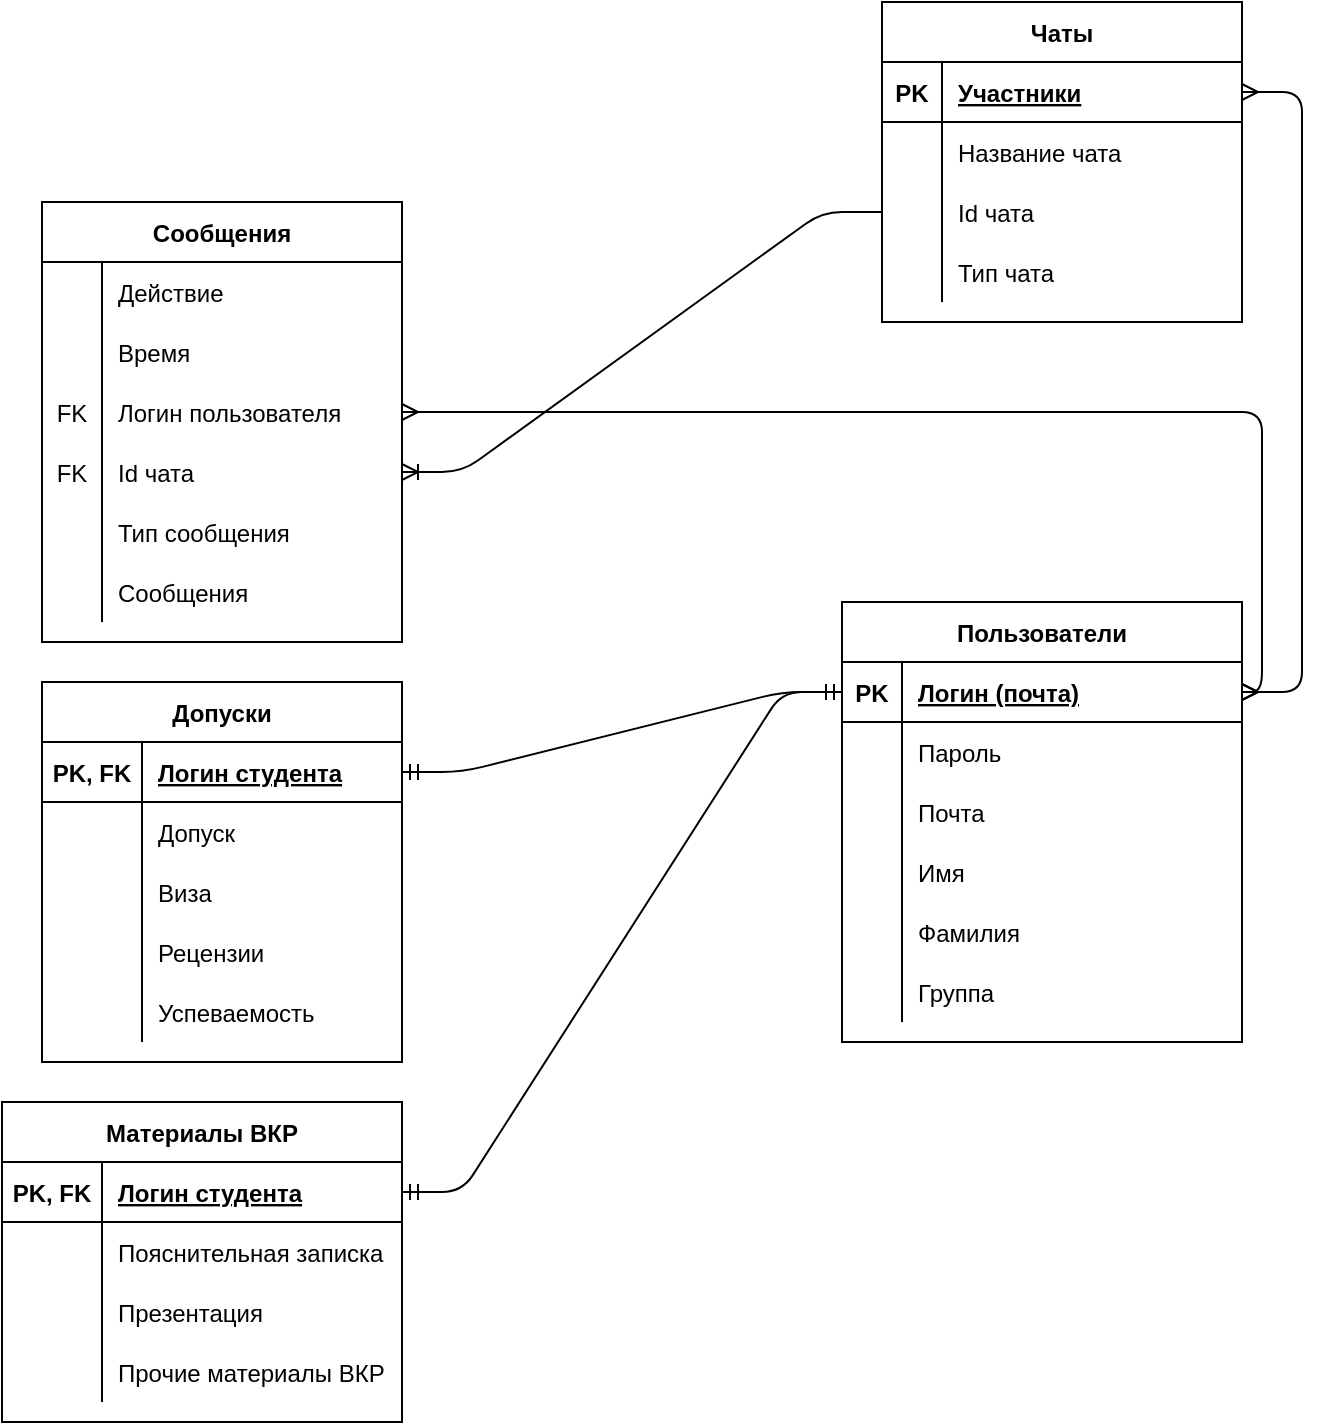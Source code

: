 <mxfile version="14.6.0" type="device"><diagram id="7EEbji_qr2f5qsuteDoy" name="Page-1"><mxGraphModel dx="2062" dy="1164" grid="1" gridSize="10" guides="1" tooltips="1" connect="1" arrows="1" fold="1" page="1" pageScale="1" pageWidth="850" pageHeight="1100" math="0" shadow="0"><root><mxCell id="0"/><mxCell id="1" parent="0"/><mxCell id="4UiB0y3oNtIvPGOKWt1H-1" value="Чаты" style="shape=table;startSize=30;container=1;collapsible=1;childLayout=tableLayout;fixedRows=1;rowLines=0;fontStyle=1;align=center;resizeLast=1;" vertex="1" parent="1"><mxGeometry x="500" y="160" width="180" height="160" as="geometry"/></mxCell><mxCell id="4UiB0y3oNtIvPGOKWt1H-2" value="" style="shape=partialRectangle;collapsible=0;dropTarget=0;pointerEvents=0;fillColor=none;top=0;left=0;bottom=1;right=0;points=[[0,0.5],[1,0.5]];portConstraint=eastwest;" vertex="1" parent="4UiB0y3oNtIvPGOKWt1H-1"><mxGeometry y="30" width="180" height="30" as="geometry"/></mxCell><mxCell id="4UiB0y3oNtIvPGOKWt1H-3" value="PK" style="shape=partialRectangle;connectable=0;fillColor=none;top=0;left=0;bottom=0;right=0;fontStyle=1;overflow=hidden;" vertex="1" parent="4UiB0y3oNtIvPGOKWt1H-2"><mxGeometry width="30" height="30" as="geometry"/></mxCell><mxCell id="4UiB0y3oNtIvPGOKWt1H-4" value="Участники" style="shape=partialRectangle;connectable=0;fillColor=none;top=0;left=0;bottom=0;right=0;align=left;spacingLeft=6;fontStyle=5;overflow=hidden;" vertex="1" parent="4UiB0y3oNtIvPGOKWt1H-2"><mxGeometry x="30" width="150" height="30" as="geometry"/></mxCell><mxCell id="4UiB0y3oNtIvPGOKWt1H-5" value="" style="shape=partialRectangle;collapsible=0;dropTarget=0;pointerEvents=0;fillColor=none;top=0;left=0;bottom=0;right=0;points=[[0,0.5],[1,0.5]];portConstraint=eastwest;" vertex="1" parent="4UiB0y3oNtIvPGOKWt1H-1"><mxGeometry y="60" width="180" height="30" as="geometry"/></mxCell><mxCell id="4UiB0y3oNtIvPGOKWt1H-6" value="" style="shape=partialRectangle;connectable=0;fillColor=none;top=0;left=0;bottom=0;right=0;editable=1;overflow=hidden;" vertex="1" parent="4UiB0y3oNtIvPGOKWt1H-5"><mxGeometry width="30" height="30" as="geometry"/></mxCell><mxCell id="4UiB0y3oNtIvPGOKWt1H-7" value="Название чата" style="shape=partialRectangle;connectable=0;fillColor=none;top=0;left=0;bottom=0;right=0;align=left;spacingLeft=6;overflow=hidden;" vertex="1" parent="4UiB0y3oNtIvPGOKWt1H-5"><mxGeometry x="30" width="150" height="30" as="geometry"/></mxCell><mxCell id="4UiB0y3oNtIvPGOKWt1H-8" value="" style="shape=partialRectangle;collapsible=0;dropTarget=0;pointerEvents=0;fillColor=none;top=0;left=0;bottom=0;right=0;points=[[0,0.5],[1,0.5]];portConstraint=eastwest;" vertex="1" parent="4UiB0y3oNtIvPGOKWt1H-1"><mxGeometry y="90" width="180" height="30" as="geometry"/></mxCell><mxCell id="4UiB0y3oNtIvPGOKWt1H-9" value="" style="shape=partialRectangle;connectable=0;fillColor=none;top=0;left=0;bottom=0;right=0;editable=1;overflow=hidden;" vertex="1" parent="4UiB0y3oNtIvPGOKWt1H-8"><mxGeometry width="30" height="30" as="geometry"/></mxCell><mxCell id="4UiB0y3oNtIvPGOKWt1H-10" value="Id чата" style="shape=partialRectangle;connectable=0;fillColor=none;top=0;left=0;bottom=0;right=0;align=left;spacingLeft=6;overflow=hidden;" vertex="1" parent="4UiB0y3oNtIvPGOKWt1H-8"><mxGeometry x="30" width="150" height="30" as="geometry"/></mxCell><mxCell id="4UiB0y3oNtIvPGOKWt1H-11" value="" style="shape=partialRectangle;collapsible=0;dropTarget=0;pointerEvents=0;fillColor=none;top=0;left=0;bottom=0;right=0;points=[[0,0.5],[1,0.5]];portConstraint=eastwest;" vertex="1" parent="4UiB0y3oNtIvPGOKWt1H-1"><mxGeometry y="120" width="180" height="30" as="geometry"/></mxCell><mxCell id="4UiB0y3oNtIvPGOKWt1H-12" value="" style="shape=partialRectangle;connectable=0;fillColor=none;top=0;left=0;bottom=0;right=0;editable=1;overflow=hidden;" vertex="1" parent="4UiB0y3oNtIvPGOKWt1H-11"><mxGeometry width="30" height="30" as="geometry"/></mxCell><mxCell id="4UiB0y3oNtIvPGOKWt1H-13" value="Тип чата" style="shape=partialRectangle;connectable=0;fillColor=none;top=0;left=0;bottom=0;right=0;align=left;spacingLeft=6;overflow=hidden;" vertex="1" parent="4UiB0y3oNtIvPGOKWt1H-11"><mxGeometry x="30" width="150" height="30" as="geometry"/></mxCell><object label="Сообщения" id="4UiB0y3oNtIvPGOKWt1H-14"><mxCell style="shape=table;startSize=30;container=1;collapsible=1;childLayout=tableLayout;fixedRows=1;rowLines=0;fontStyle=1;align=center;resizeLast=1;" vertex="1" parent="1"><mxGeometry x="80" y="260" width="180" height="220" as="geometry"><mxRectangle x="390" y="240" width="100" height="30" as="alternateBounds"/></mxGeometry></mxCell></object><mxCell id="4UiB0y3oNtIvPGOKWt1H-18" value="" style="shape=partialRectangle;collapsible=0;dropTarget=0;pointerEvents=0;fillColor=none;top=0;left=0;bottom=0;right=0;points=[[0,0.5],[1,0.5]];portConstraint=eastwest;" vertex="1" parent="4UiB0y3oNtIvPGOKWt1H-14"><mxGeometry y="30" width="180" height="30" as="geometry"/></mxCell><mxCell id="4UiB0y3oNtIvPGOKWt1H-19" value="" style="shape=partialRectangle;connectable=0;fillColor=none;top=0;left=0;bottom=0;right=0;editable=1;overflow=hidden;" vertex="1" parent="4UiB0y3oNtIvPGOKWt1H-18"><mxGeometry width="30" height="30" as="geometry"/></mxCell><mxCell id="4UiB0y3oNtIvPGOKWt1H-20" value="Действие" style="shape=partialRectangle;connectable=0;fillColor=none;top=0;left=0;bottom=0;right=0;align=left;spacingLeft=6;overflow=hidden;" vertex="1" parent="4UiB0y3oNtIvPGOKWt1H-18"><mxGeometry x="30" width="150" height="30" as="geometry"/></mxCell><mxCell id="4UiB0y3oNtIvPGOKWt1H-21" value="" style="shape=partialRectangle;collapsible=0;dropTarget=0;pointerEvents=0;fillColor=none;top=0;left=0;bottom=0;right=0;points=[[0,0.5],[1,0.5]];portConstraint=eastwest;" vertex="1" parent="4UiB0y3oNtIvPGOKWt1H-14"><mxGeometry y="60" width="180" height="30" as="geometry"/></mxCell><mxCell id="4UiB0y3oNtIvPGOKWt1H-22" value="" style="shape=partialRectangle;connectable=0;fillColor=none;top=0;left=0;bottom=0;right=0;editable=1;overflow=hidden;" vertex="1" parent="4UiB0y3oNtIvPGOKWt1H-21"><mxGeometry width="30" height="30" as="geometry"/></mxCell><mxCell id="4UiB0y3oNtIvPGOKWt1H-23" value="Время" style="shape=partialRectangle;connectable=0;fillColor=none;top=0;left=0;bottom=0;right=0;align=left;spacingLeft=6;overflow=hidden;" vertex="1" parent="4UiB0y3oNtIvPGOKWt1H-21"><mxGeometry x="30" width="150" height="30" as="geometry"/></mxCell><mxCell id="4UiB0y3oNtIvPGOKWt1H-24" value="" style="shape=partialRectangle;collapsible=0;dropTarget=0;pointerEvents=0;fillColor=none;top=0;left=0;bottom=0;right=0;points=[[0,0.5],[1,0.5]];portConstraint=eastwest;" vertex="1" parent="4UiB0y3oNtIvPGOKWt1H-14"><mxGeometry y="90" width="180" height="30" as="geometry"/></mxCell><mxCell id="4UiB0y3oNtIvPGOKWt1H-25" value="FK" style="shape=partialRectangle;connectable=0;fillColor=none;top=0;left=0;bottom=0;right=0;editable=1;overflow=hidden;" vertex="1" parent="4UiB0y3oNtIvPGOKWt1H-24"><mxGeometry width="30" height="30" as="geometry"/></mxCell><mxCell id="4UiB0y3oNtIvPGOKWt1H-26" value="Логин пользователя" style="shape=partialRectangle;connectable=0;fillColor=none;top=0;left=0;bottom=0;right=0;align=left;spacingLeft=6;overflow=hidden;" vertex="1" parent="4UiB0y3oNtIvPGOKWt1H-24"><mxGeometry x="30" width="150" height="30" as="geometry"/></mxCell><mxCell id="4UiB0y3oNtIvPGOKWt1H-34" style="shape=partialRectangle;collapsible=0;dropTarget=0;pointerEvents=0;fillColor=none;top=0;left=0;bottom=0;right=0;points=[[0,0.5],[1,0.5]];portConstraint=eastwest;" vertex="1" parent="4UiB0y3oNtIvPGOKWt1H-14"><mxGeometry y="120" width="180" height="30" as="geometry"/></mxCell><mxCell id="4UiB0y3oNtIvPGOKWt1H-35" value="FK" style="shape=partialRectangle;connectable=0;fillColor=none;top=0;left=0;bottom=0;right=0;editable=1;overflow=hidden;" vertex="1" parent="4UiB0y3oNtIvPGOKWt1H-34"><mxGeometry width="30" height="30" as="geometry"/></mxCell><mxCell id="4UiB0y3oNtIvPGOKWt1H-36" value="Id чата" style="shape=partialRectangle;connectable=0;fillColor=none;top=0;left=0;bottom=0;right=0;align=left;spacingLeft=6;overflow=hidden;" vertex="1" parent="4UiB0y3oNtIvPGOKWt1H-34"><mxGeometry x="30" width="150" height="30" as="geometry"/></mxCell><mxCell id="4UiB0y3oNtIvPGOKWt1H-37" style="shape=partialRectangle;collapsible=0;dropTarget=0;pointerEvents=0;fillColor=none;top=0;left=0;bottom=0;right=0;points=[[0,0.5],[1,0.5]];portConstraint=eastwest;" vertex="1" parent="4UiB0y3oNtIvPGOKWt1H-14"><mxGeometry y="150" width="180" height="30" as="geometry"/></mxCell><mxCell id="4UiB0y3oNtIvPGOKWt1H-38" style="shape=partialRectangle;connectable=0;fillColor=none;top=0;left=0;bottom=0;right=0;editable=1;overflow=hidden;" vertex="1" parent="4UiB0y3oNtIvPGOKWt1H-37"><mxGeometry width="30" height="30" as="geometry"/></mxCell><mxCell id="4UiB0y3oNtIvPGOKWt1H-39" value="Тип сообщения" style="shape=partialRectangle;connectable=0;fillColor=none;top=0;left=0;bottom=0;right=0;align=left;spacingLeft=6;overflow=hidden;" vertex="1" parent="4UiB0y3oNtIvPGOKWt1H-37"><mxGeometry x="30" width="150" height="30" as="geometry"/></mxCell><mxCell id="4UiB0y3oNtIvPGOKWt1H-40" style="shape=partialRectangle;collapsible=0;dropTarget=0;pointerEvents=0;fillColor=none;top=0;left=0;bottom=0;right=0;points=[[0,0.5],[1,0.5]];portConstraint=eastwest;" vertex="1" parent="4UiB0y3oNtIvPGOKWt1H-14"><mxGeometry y="180" width="180" height="30" as="geometry"/></mxCell><mxCell id="4UiB0y3oNtIvPGOKWt1H-41" style="shape=partialRectangle;connectable=0;fillColor=none;top=0;left=0;bottom=0;right=0;editable=1;overflow=hidden;" vertex="1" parent="4UiB0y3oNtIvPGOKWt1H-40"><mxGeometry width="30" height="30" as="geometry"/></mxCell><mxCell id="4UiB0y3oNtIvPGOKWt1H-42" value="Сообщения" style="shape=partialRectangle;connectable=0;fillColor=none;top=0;left=0;bottom=0;right=0;align=left;spacingLeft=6;overflow=hidden;" vertex="1" parent="4UiB0y3oNtIvPGOKWt1H-40"><mxGeometry x="30" width="150" height="30" as="geometry"/></mxCell><mxCell id="4UiB0y3oNtIvPGOKWt1H-43" value="Пользователи" style="shape=table;startSize=30;container=1;collapsible=1;childLayout=tableLayout;fixedRows=1;rowLines=0;fontStyle=1;align=center;resizeLast=1;strokeColor=#000000;fillColor=none;" vertex="1" parent="1"><mxGeometry x="480" y="460" width="200" height="220" as="geometry"/></mxCell><mxCell id="4UiB0y3oNtIvPGOKWt1H-44" value="" style="shape=partialRectangle;collapsible=0;dropTarget=0;pointerEvents=0;fillColor=none;top=0;left=0;bottom=1;right=0;points=[[0,0.5],[1,0.5]];portConstraint=eastwest;" vertex="1" parent="4UiB0y3oNtIvPGOKWt1H-43"><mxGeometry y="30" width="200" height="30" as="geometry"/></mxCell><mxCell id="4UiB0y3oNtIvPGOKWt1H-45" value="PK" style="shape=partialRectangle;connectable=0;fillColor=none;top=0;left=0;bottom=0;right=0;fontStyle=1;overflow=hidden;" vertex="1" parent="4UiB0y3oNtIvPGOKWt1H-44"><mxGeometry width="30" height="30" as="geometry"/></mxCell><mxCell id="4UiB0y3oNtIvPGOKWt1H-46" value="Логин (почта)" style="shape=partialRectangle;connectable=0;fillColor=none;top=0;left=0;bottom=0;right=0;align=left;spacingLeft=6;fontStyle=5;overflow=hidden;" vertex="1" parent="4UiB0y3oNtIvPGOKWt1H-44"><mxGeometry x="30" width="170" height="30" as="geometry"/></mxCell><mxCell id="4UiB0y3oNtIvPGOKWt1H-47" value="" style="shape=partialRectangle;collapsible=0;dropTarget=0;pointerEvents=0;fillColor=none;top=0;left=0;bottom=0;right=0;points=[[0,0.5],[1,0.5]];portConstraint=eastwest;" vertex="1" parent="4UiB0y3oNtIvPGOKWt1H-43"><mxGeometry y="60" width="200" height="30" as="geometry"/></mxCell><mxCell id="4UiB0y3oNtIvPGOKWt1H-48" value="" style="shape=partialRectangle;connectable=0;fillColor=none;top=0;left=0;bottom=0;right=0;editable=1;overflow=hidden;" vertex="1" parent="4UiB0y3oNtIvPGOKWt1H-47"><mxGeometry width="30" height="30" as="geometry"/></mxCell><mxCell id="4UiB0y3oNtIvPGOKWt1H-49" value="Пароль" style="shape=partialRectangle;connectable=0;fillColor=none;top=0;left=0;bottom=0;right=0;align=left;spacingLeft=6;overflow=hidden;" vertex="1" parent="4UiB0y3oNtIvPGOKWt1H-47"><mxGeometry x="30" width="170" height="30" as="geometry"/></mxCell><mxCell id="4UiB0y3oNtIvPGOKWt1H-50" value="" style="shape=partialRectangle;collapsible=0;dropTarget=0;pointerEvents=0;fillColor=none;top=0;left=0;bottom=0;right=0;points=[[0,0.5],[1,0.5]];portConstraint=eastwest;" vertex="1" parent="4UiB0y3oNtIvPGOKWt1H-43"><mxGeometry y="90" width="200" height="30" as="geometry"/></mxCell><mxCell id="4UiB0y3oNtIvPGOKWt1H-51" value="" style="shape=partialRectangle;connectable=0;fillColor=none;top=0;left=0;bottom=0;right=0;editable=1;overflow=hidden;" vertex="1" parent="4UiB0y3oNtIvPGOKWt1H-50"><mxGeometry width="30" height="30" as="geometry"/></mxCell><mxCell id="4UiB0y3oNtIvPGOKWt1H-52" value="Почта" style="shape=partialRectangle;connectable=0;fillColor=none;top=0;left=0;bottom=0;right=0;align=left;spacingLeft=6;overflow=hidden;" vertex="1" parent="4UiB0y3oNtIvPGOKWt1H-50"><mxGeometry x="30" width="170" height="30" as="geometry"/></mxCell><mxCell id="4UiB0y3oNtIvPGOKWt1H-53" value="" style="shape=partialRectangle;collapsible=0;dropTarget=0;pointerEvents=0;fillColor=none;top=0;left=0;bottom=0;right=0;points=[[0,0.5],[1,0.5]];portConstraint=eastwest;" vertex="1" parent="4UiB0y3oNtIvPGOKWt1H-43"><mxGeometry y="120" width="200" height="30" as="geometry"/></mxCell><mxCell id="4UiB0y3oNtIvPGOKWt1H-54" value="" style="shape=partialRectangle;connectable=0;fillColor=none;top=0;left=0;bottom=0;right=0;editable=1;overflow=hidden;" vertex="1" parent="4UiB0y3oNtIvPGOKWt1H-53"><mxGeometry width="30" height="30" as="geometry"/></mxCell><mxCell id="4UiB0y3oNtIvPGOKWt1H-55" value="Имя" style="shape=partialRectangle;connectable=0;fillColor=none;top=0;left=0;bottom=0;right=0;align=left;spacingLeft=6;overflow=hidden;" vertex="1" parent="4UiB0y3oNtIvPGOKWt1H-53"><mxGeometry x="30" width="170" height="30" as="geometry"/></mxCell><mxCell id="4UiB0y3oNtIvPGOKWt1H-56" style="shape=partialRectangle;collapsible=0;dropTarget=0;pointerEvents=0;fillColor=none;top=0;left=0;bottom=0;right=0;points=[[0,0.5],[1,0.5]];portConstraint=eastwest;" vertex="1" parent="4UiB0y3oNtIvPGOKWt1H-43"><mxGeometry y="150" width="200" height="30" as="geometry"/></mxCell><mxCell id="4UiB0y3oNtIvPGOKWt1H-57" style="shape=partialRectangle;connectable=0;fillColor=none;top=0;left=0;bottom=0;right=0;editable=1;overflow=hidden;" vertex="1" parent="4UiB0y3oNtIvPGOKWt1H-56"><mxGeometry width="30" height="30" as="geometry"/></mxCell><mxCell id="4UiB0y3oNtIvPGOKWt1H-58" value="Фамилия" style="shape=partialRectangle;connectable=0;fillColor=none;top=0;left=0;bottom=0;right=0;align=left;spacingLeft=6;overflow=hidden;" vertex="1" parent="4UiB0y3oNtIvPGOKWt1H-56"><mxGeometry x="30" width="170" height="30" as="geometry"/></mxCell><mxCell id="4UiB0y3oNtIvPGOKWt1H-59" style="shape=partialRectangle;collapsible=0;dropTarget=0;pointerEvents=0;fillColor=none;top=0;left=0;bottom=0;right=0;points=[[0,0.5],[1,0.5]];portConstraint=eastwest;" vertex="1" parent="4UiB0y3oNtIvPGOKWt1H-43"><mxGeometry y="180" width="200" height="30" as="geometry"/></mxCell><mxCell id="4UiB0y3oNtIvPGOKWt1H-60" style="shape=partialRectangle;connectable=0;fillColor=none;top=0;left=0;bottom=0;right=0;editable=1;overflow=hidden;" vertex="1" parent="4UiB0y3oNtIvPGOKWt1H-59"><mxGeometry width="30" height="30" as="geometry"/></mxCell><mxCell id="4UiB0y3oNtIvPGOKWt1H-61" value="Группа" style="shape=partialRectangle;connectable=0;fillColor=none;top=0;left=0;bottom=0;right=0;align=left;spacingLeft=6;overflow=hidden;" vertex="1" parent="4UiB0y3oNtIvPGOKWt1H-59"><mxGeometry x="30" width="170" height="30" as="geometry"/></mxCell><mxCell id="4UiB0y3oNtIvPGOKWt1H-75" value="Допуски" style="shape=table;startSize=30;container=1;collapsible=1;childLayout=tableLayout;fixedRows=1;rowLines=0;fontStyle=1;align=center;resizeLast=1;strokeColor=#000000;fillColor=none;" vertex="1" parent="1"><mxGeometry x="80" y="500" width="180" height="190" as="geometry"/></mxCell><mxCell id="4UiB0y3oNtIvPGOKWt1H-76" value="" style="shape=partialRectangle;collapsible=0;dropTarget=0;pointerEvents=0;fillColor=none;top=0;left=0;bottom=1;right=0;points=[[0,0.5],[1,0.5]];portConstraint=eastwest;" vertex="1" parent="4UiB0y3oNtIvPGOKWt1H-75"><mxGeometry y="30" width="180" height="30" as="geometry"/></mxCell><mxCell id="4UiB0y3oNtIvPGOKWt1H-77" value="PK, FK" style="shape=partialRectangle;connectable=0;fillColor=none;top=0;left=0;bottom=0;right=0;fontStyle=1;overflow=hidden;" vertex="1" parent="4UiB0y3oNtIvPGOKWt1H-76"><mxGeometry width="50" height="30" as="geometry"/></mxCell><mxCell id="4UiB0y3oNtIvPGOKWt1H-78" value="Логин студента" style="shape=partialRectangle;connectable=0;fillColor=none;top=0;left=0;bottom=0;right=0;align=left;spacingLeft=6;fontStyle=5;overflow=hidden;" vertex="1" parent="4UiB0y3oNtIvPGOKWt1H-76"><mxGeometry x="50" width="130" height="30" as="geometry"/></mxCell><mxCell id="4UiB0y3oNtIvPGOKWt1H-79" value="" style="shape=partialRectangle;collapsible=0;dropTarget=0;pointerEvents=0;fillColor=none;top=0;left=0;bottom=0;right=0;points=[[0,0.5],[1,0.5]];portConstraint=eastwest;" vertex="1" parent="4UiB0y3oNtIvPGOKWt1H-75"><mxGeometry y="60" width="180" height="30" as="geometry"/></mxCell><mxCell id="4UiB0y3oNtIvPGOKWt1H-80" value="" style="shape=partialRectangle;connectable=0;fillColor=none;top=0;left=0;bottom=0;right=0;editable=1;overflow=hidden;" vertex="1" parent="4UiB0y3oNtIvPGOKWt1H-79"><mxGeometry width="50" height="30" as="geometry"/></mxCell><mxCell id="4UiB0y3oNtIvPGOKWt1H-81" value="Допуск" style="shape=partialRectangle;connectable=0;fillColor=none;top=0;left=0;bottom=0;right=0;align=left;spacingLeft=6;overflow=hidden;" vertex="1" parent="4UiB0y3oNtIvPGOKWt1H-79"><mxGeometry x="50" width="130" height="30" as="geometry"/></mxCell><mxCell id="4UiB0y3oNtIvPGOKWt1H-82" value="" style="shape=partialRectangle;collapsible=0;dropTarget=0;pointerEvents=0;fillColor=none;top=0;left=0;bottom=0;right=0;points=[[0,0.5],[1,0.5]];portConstraint=eastwest;" vertex="1" parent="4UiB0y3oNtIvPGOKWt1H-75"><mxGeometry y="90" width="180" height="30" as="geometry"/></mxCell><mxCell id="4UiB0y3oNtIvPGOKWt1H-83" value="" style="shape=partialRectangle;connectable=0;fillColor=none;top=0;left=0;bottom=0;right=0;editable=1;overflow=hidden;" vertex="1" parent="4UiB0y3oNtIvPGOKWt1H-82"><mxGeometry width="50" height="30" as="geometry"/></mxCell><mxCell id="4UiB0y3oNtIvPGOKWt1H-84" value="Виза" style="shape=partialRectangle;connectable=0;fillColor=none;top=0;left=0;bottom=0;right=0;align=left;spacingLeft=6;overflow=hidden;" vertex="1" parent="4UiB0y3oNtIvPGOKWt1H-82"><mxGeometry x="50" width="130" height="30" as="geometry"/></mxCell><mxCell id="4UiB0y3oNtIvPGOKWt1H-85" value="" style="shape=partialRectangle;collapsible=0;dropTarget=0;pointerEvents=0;fillColor=none;top=0;left=0;bottom=0;right=0;points=[[0,0.5],[1,0.5]];portConstraint=eastwest;" vertex="1" parent="4UiB0y3oNtIvPGOKWt1H-75"><mxGeometry y="120" width="180" height="30" as="geometry"/></mxCell><mxCell id="4UiB0y3oNtIvPGOKWt1H-86" value="" style="shape=partialRectangle;connectable=0;fillColor=none;top=0;left=0;bottom=0;right=0;editable=1;overflow=hidden;" vertex="1" parent="4UiB0y3oNtIvPGOKWt1H-85"><mxGeometry width="50" height="30" as="geometry"/></mxCell><mxCell id="4UiB0y3oNtIvPGOKWt1H-87" value="Рецензии" style="shape=partialRectangle;connectable=0;fillColor=none;top=0;left=0;bottom=0;right=0;align=left;spacingLeft=6;overflow=hidden;" vertex="1" parent="4UiB0y3oNtIvPGOKWt1H-85"><mxGeometry x="50" width="130" height="30" as="geometry"/></mxCell><mxCell id="4UiB0y3oNtIvPGOKWt1H-88" style="shape=partialRectangle;collapsible=0;dropTarget=0;pointerEvents=0;fillColor=none;top=0;left=0;bottom=0;right=0;points=[[0,0.5],[1,0.5]];portConstraint=eastwest;" vertex="1" parent="4UiB0y3oNtIvPGOKWt1H-75"><mxGeometry y="150" width="180" height="30" as="geometry"/></mxCell><mxCell id="4UiB0y3oNtIvPGOKWt1H-89" style="shape=partialRectangle;connectable=0;fillColor=none;top=0;left=0;bottom=0;right=0;editable=1;overflow=hidden;" vertex="1" parent="4UiB0y3oNtIvPGOKWt1H-88"><mxGeometry width="50" height="30" as="geometry"/></mxCell><mxCell id="4UiB0y3oNtIvPGOKWt1H-90" value="Успеваемость" style="shape=partialRectangle;connectable=0;fillColor=none;top=0;left=0;bottom=0;right=0;align=left;spacingLeft=6;overflow=hidden;" vertex="1" parent="4UiB0y3oNtIvPGOKWt1H-88"><mxGeometry x="50" width="130" height="30" as="geometry"/></mxCell><mxCell id="4UiB0y3oNtIvPGOKWt1H-91" value="Материалы ВКР" style="shape=table;startSize=30;container=1;collapsible=1;childLayout=tableLayout;fixedRows=1;rowLines=0;fontStyle=1;align=center;resizeLast=1;strokeColor=#000000;fillColor=none;" vertex="1" parent="1"><mxGeometry x="60" y="710" width="200" height="160" as="geometry"/></mxCell><mxCell id="4UiB0y3oNtIvPGOKWt1H-92" value="" style="shape=partialRectangle;collapsible=0;dropTarget=0;pointerEvents=0;fillColor=none;top=0;left=0;bottom=1;right=0;points=[[0,0.5],[1,0.5]];portConstraint=eastwest;" vertex="1" parent="4UiB0y3oNtIvPGOKWt1H-91"><mxGeometry y="30" width="200" height="30" as="geometry"/></mxCell><mxCell id="4UiB0y3oNtIvPGOKWt1H-93" value="PK, FK" style="shape=partialRectangle;connectable=0;fillColor=none;top=0;left=0;bottom=0;right=0;fontStyle=1;overflow=hidden;" vertex="1" parent="4UiB0y3oNtIvPGOKWt1H-92"><mxGeometry width="50" height="30" as="geometry"/></mxCell><mxCell id="4UiB0y3oNtIvPGOKWt1H-94" value="Логин студента" style="shape=partialRectangle;connectable=0;fillColor=none;top=0;left=0;bottom=0;right=0;align=left;spacingLeft=6;fontStyle=5;overflow=hidden;" vertex="1" parent="4UiB0y3oNtIvPGOKWt1H-92"><mxGeometry x="50" width="150" height="30" as="geometry"/></mxCell><mxCell id="4UiB0y3oNtIvPGOKWt1H-95" value="" style="shape=partialRectangle;collapsible=0;dropTarget=0;pointerEvents=0;fillColor=none;top=0;left=0;bottom=0;right=0;points=[[0,0.5],[1,0.5]];portConstraint=eastwest;" vertex="1" parent="4UiB0y3oNtIvPGOKWt1H-91"><mxGeometry y="60" width="200" height="30" as="geometry"/></mxCell><mxCell id="4UiB0y3oNtIvPGOKWt1H-96" value="" style="shape=partialRectangle;connectable=0;fillColor=none;top=0;left=0;bottom=0;right=0;editable=1;overflow=hidden;" vertex="1" parent="4UiB0y3oNtIvPGOKWt1H-95"><mxGeometry width="50" height="30" as="geometry"/></mxCell><mxCell id="4UiB0y3oNtIvPGOKWt1H-97" value="Пояснительная записка" style="shape=partialRectangle;connectable=0;fillColor=none;top=0;left=0;bottom=0;right=0;align=left;spacingLeft=6;overflow=hidden;" vertex="1" parent="4UiB0y3oNtIvPGOKWt1H-95"><mxGeometry x="50" width="150" height="30" as="geometry"/></mxCell><mxCell id="4UiB0y3oNtIvPGOKWt1H-98" value="" style="shape=partialRectangle;collapsible=0;dropTarget=0;pointerEvents=0;fillColor=none;top=0;left=0;bottom=0;right=0;points=[[0,0.5],[1,0.5]];portConstraint=eastwest;" vertex="1" parent="4UiB0y3oNtIvPGOKWt1H-91"><mxGeometry y="90" width="200" height="30" as="geometry"/></mxCell><mxCell id="4UiB0y3oNtIvPGOKWt1H-99" value="" style="shape=partialRectangle;connectable=0;fillColor=none;top=0;left=0;bottom=0;right=0;editable=1;overflow=hidden;" vertex="1" parent="4UiB0y3oNtIvPGOKWt1H-98"><mxGeometry width="50" height="30" as="geometry"/></mxCell><mxCell id="4UiB0y3oNtIvPGOKWt1H-100" value="Презентация" style="shape=partialRectangle;connectable=0;fillColor=none;top=0;left=0;bottom=0;right=0;align=left;spacingLeft=6;overflow=hidden;" vertex="1" parent="4UiB0y3oNtIvPGOKWt1H-98"><mxGeometry x="50" width="150" height="30" as="geometry"/></mxCell><mxCell id="4UiB0y3oNtIvPGOKWt1H-101" value="" style="shape=partialRectangle;collapsible=0;dropTarget=0;pointerEvents=0;fillColor=none;top=0;left=0;bottom=0;right=0;points=[[0,0.5],[1,0.5]];portConstraint=eastwest;" vertex="1" parent="4UiB0y3oNtIvPGOKWt1H-91"><mxGeometry y="120" width="200" height="30" as="geometry"/></mxCell><mxCell id="4UiB0y3oNtIvPGOKWt1H-102" value="" style="shape=partialRectangle;connectable=0;fillColor=none;top=0;left=0;bottom=0;right=0;editable=1;overflow=hidden;" vertex="1" parent="4UiB0y3oNtIvPGOKWt1H-101"><mxGeometry width="50" height="30" as="geometry"/></mxCell><mxCell id="4UiB0y3oNtIvPGOKWt1H-103" value="Прочие материалы ВКР" style="shape=partialRectangle;connectable=0;fillColor=none;top=0;left=0;bottom=0;right=0;align=left;spacingLeft=6;overflow=hidden;" vertex="1" parent="4UiB0y3oNtIvPGOKWt1H-101"><mxGeometry x="50" width="150" height="30" as="geometry"/></mxCell><mxCell id="4UiB0y3oNtIvPGOKWt1H-106" value="" style="edgeStyle=entityRelationEdgeStyle;fontSize=12;html=1;endArrow=ERmandOne;startArrow=ERmandOne;exitX=1;exitY=0.5;exitDx=0;exitDy=0;entryX=0;entryY=0.5;entryDx=0;entryDy=0;" edge="1" parent="1" source="4UiB0y3oNtIvPGOKWt1H-76" target="4UiB0y3oNtIvPGOKWt1H-44"><mxGeometry width="100" height="100" relative="1" as="geometry"><mxPoint x="480" y="580" as="sourcePoint"/><mxPoint x="780" y="400" as="targetPoint"/></mxGeometry></mxCell><mxCell id="4UiB0y3oNtIvPGOKWt1H-107" value="" style="edgeStyle=entityRelationEdgeStyle;fontSize=12;html=1;endArrow=ERmandOne;startArrow=ERmandOne;exitX=1;exitY=0.5;exitDx=0;exitDy=0;entryX=0;entryY=0.5;entryDx=0;entryDy=0;" edge="1" parent="1" source="4UiB0y3oNtIvPGOKWt1H-92" target="4UiB0y3oNtIvPGOKWt1H-44"><mxGeometry width="100" height="100" relative="1" as="geometry"><mxPoint x="460" y="780" as="sourcePoint"/><mxPoint x="560" y="680" as="targetPoint"/></mxGeometry></mxCell><mxCell id="4UiB0y3oNtIvPGOKWt1H-110" value="" style="edgeStyle=entityRelationEdgeStyle;fontSize=12;html=1;endArrow=ERoneToMany;exitX=0;exitY=0.5;exitDx=0;exitDy=0;entryX=1;entryY=0.5;entryDx=0;entryDy=0;" edge="1" parent="1" source="4UiB0y3oNtIvPGOKWt1H-8" target="4UiB0y3oNtIvPGOKWt1H-34"><mxGeometry width="100" height="100" relative="1" as="geometry"><mxPoint x="300" y="400" as="sourcePoint"/><mxPoint x="400" y="300" as="targetPoint"/></mxGeometry></mxCell><mxCell id="4UiB0y3oNtIvPGOKWt1H-111" value="" style="edgeStyle=entityRelationEdgeStyle;fontSize=12;html=1;endArrow=ERmany;startArrow=ERmany;exitX=1;exitY=0.5;exitDx=0;exitDy=0;entryX=1;entryY=0.5;entryDx=0;entryDy=0;" edge="1" parent="1" source="4UiB0y3oNtIvPGOKWt1H-44" target="4UiB0y3oNtIvPGOKWt1H-2"><mxGeometry width="100" height="100" relative="1" as="geometry"><mxPoint x="720" y="310" as="sourcePoint"/><mxPoint x="820" y="210" as="targetPoint"/></mxGeometry></mxCell><mxCell id="4UiB0y3oNtIvPGOKWt1H-112" value="" style="edgeStyle=orthogonalEdgeStyle;fontSize=12;html=1;endArrow=ERmany;startArrow=ERmany;exitX=1;exitY=0.5;exitDx=0;exitDy=0;entryX=1;entryY=0.5;entryDx=0;entryDy=0;" edge="1" parent="1" source="4UiB0y3oNtIvPGOKWt1H-44" target="4UiB0y3oNtIvPGOKWt1H-24"><mxGeometry width="100" height="100" relative="1" as="geometry"><mxPoint x="400" y="450" as="sourcePoint"/><mxPoint x="500" y="350" as="targetPoint"/></mxGeometry></mxCell></root></mxGraphModel></diagram></mxfile>